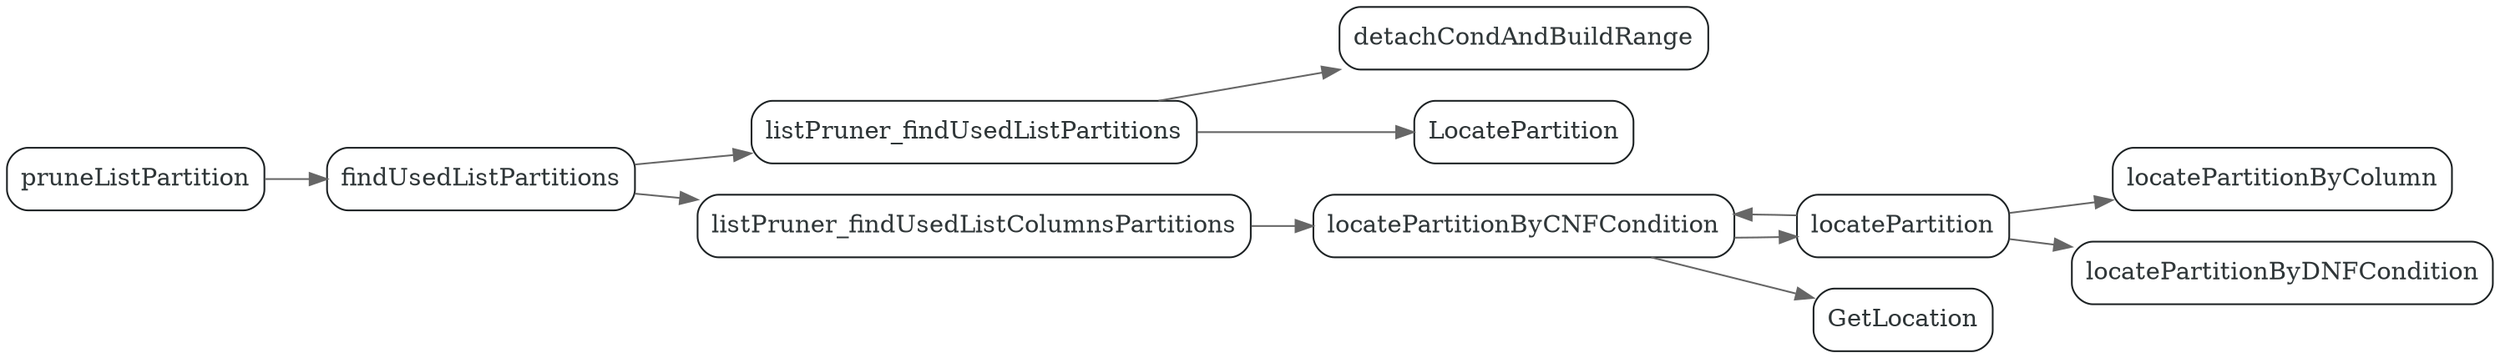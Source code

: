 #include "styles.h"
digraph pruneListPartition {
  node[shape=box;style="rounded";color="#1c2123";fontcolor="#2f3638"];
  edge[color=gray40];
  newrank=true;
  rankdir=LR;
  pruneListPartition -> findUsedListPartitions;
  findUsedListPartitions -> {
    listPruner_findUsedListPartitions;
    listPruner_findUsedListColumnsPartitions;
  }

  listPruner_findUsedListPartitions -> {
    detachCondAndBuildRange;
    LocatePartition;
  }
  listPruner_findUsedListColumnsPartitions -> {
    locatePartitionByCNFCondition;
  }
  locatePartitionByCNFCondition -> {
    locatePartition;
    GetLocation;
  }

  locatePartition -> {
    locatePartitionByColumn;
    locatePartitionByCNFCondition;
    locatePartitionByDNFCondition;
  }
}
